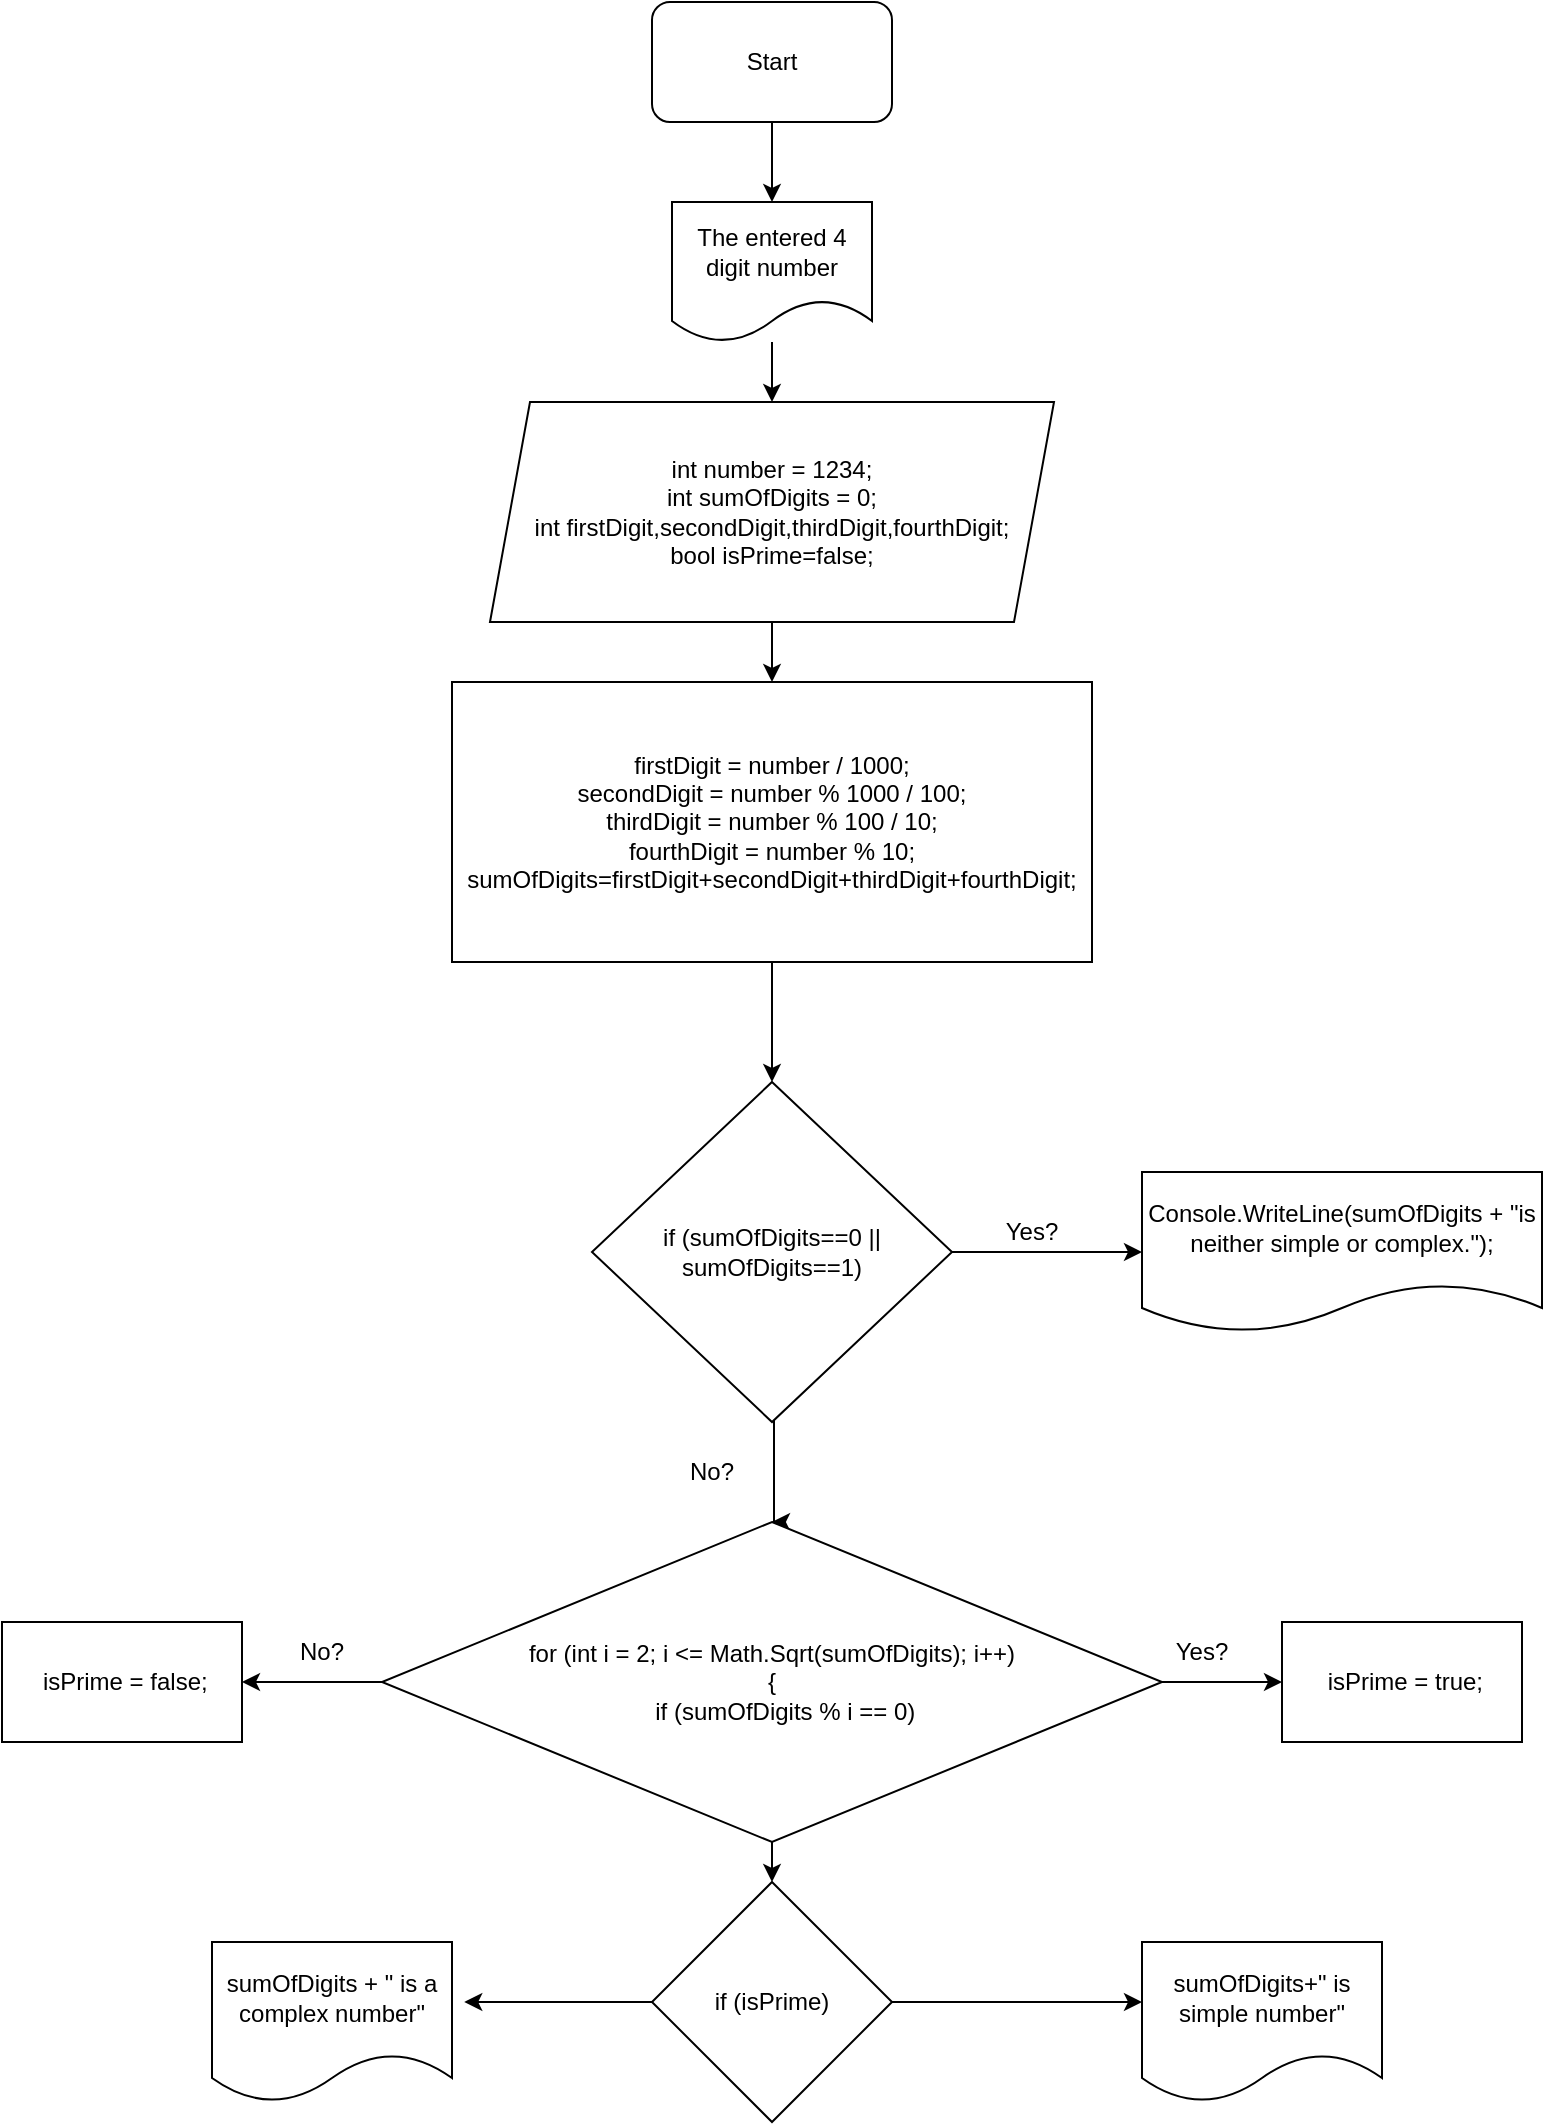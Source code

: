 <mxfile version="24.0.7" type="device">
  <diagram name="Page-1" id="YUV0za3xesc_tFQvdF2k">
    <mxGraphModel dx="1518" dy="628" grid="1" gridSize="10" guides="1" tooltips="1" connect="1" arrows="1" fold="1" page="1" pageScale="1" pageWidth="850" pageHeight="1100" math="0" shadow="0">
      <root>
        <mxCell id="0" />
        <mxCell id="1" parent="0" />
        <mxCell id="ZNlX92UJGkQ0csMX6uL1-8" style="edgeStyle=orthogonalEdgeStyle;rounded=0;orthogonalLoop=1;jettySize=auto;html=1;" edge="1" parent="1" source="ZNlX92UJGkQ0csMX6uL1-9">
          <mxGeometry relative="1" as="geometry">
            <mxPoint x="425" y="120" as="targetPoint" />
          </mxGeometry>
        </mxCell>
        <mxCell id="ZNlX92UJGkQ0csMX6uL1-9" value="Start" style="rounded=1;whiteSpace=wrap;html=1;" vertex="1" parent="1">
          <mxGeometry x="365" y="20" width="120" height="60" as="geometry" />
        </mxCell>
        <mxCell id="ZNlX92UJGkQ0csMX6uL1-10" style="edgeStyle=orthogonalEdgeStyle;rounded=0;orthogonalLoop=1;jettySize=auto;html=1;" edge="1" parent="1" source="ZNlX92UJGkQ0csMX6uL1-11">
          <mxGeometry relative="1" as="geometry">
            <mxPoint x="425" y="220" as="targetPoint" />
          </mxGeometry>
        </mxCell>
        <mxCell id="ZNlX92UJGkQ0csMX6uL1-11" value="The entered 4 digit number" style="shape=document;whiteSpace=wrap;html=1;boundedLbl=1;" vertex="1" parent="1">
          <mxGeometry x="375" y="120" width="100" height="70" as="geometry" />
        </mxCell>
        <mxCell id="ZNlX92UJGkQ0csMX6uL1-18" style="edgeStyle=orthogonalEdgeStyle;rounded=0;orthogonalLoop=1;jettySize=auto;html=1;exitX=0.5;exitY=1;exitDx=0;exitDy=0;entryX=0.5;entryY=0;entryDx=0;entryDy=0;" edge="1" parent="1" source="ZNlX92UJGkQ0csMX6uL1-13" target="ZNlX92UJGkQ0csMX6uL1-15">
          <mxGeometry relative="1" as="geometry" />
        </mxCell>
        <mxCell id="ZNlX92UJGkQ0csMX6uL1-13" value="&lt;div&gt;int number = 1234;&lt;/div&gt;&lt;div&gt;int sumOfDigits = 0;&lt;/div&gt;&lt;div&gt;int firstDigit,secondDigit,thirdDigit,fourthDigit;&lt;/div&gt;&lt;div&gt;bool isPrime=false;&lt;/div&gt;" style="shape=parallelogram;perimeter=parallelogramPerimeter;whiteSpace=wrap;html=1;fixedSize=1;" vertex="1" parent="1">
          <mxGeometry x="284" y="220" width="282" height="110" as="geometry" />
        </mxCell>
        <mxCell id="ZNlX92UJGkQ0csMX6uL1-20" style="edgeStyle=orthogonalEdgeStyle;rounded=0;orthogonalLoop=1;jettySize=auto;html=1;entryX=0.5;entryY=0;entryDx=0;entryDy=0;" edge="1" parent="1" source="ZNlX92UJGkQ0csMX6uL1-15" target="ZNlX92UJGkQ0csMX6uL1-19">
          <mxGeometry relative="1" as="geometry" />
        </mxCell>
        <mxCell id="ZNlX92UJGkQ0csMX6uL1-15" value="firstDigit = number / 1000;&#xa;secondDigit = number % 1000 / 100;&#xa;thirdDigit = number % 100 / 10;&#xa;fourthDigit = number % 10;&#xa;sumOfDigits=firstDigit+secondDigit+thirdDigit+fourthDigit;" style="rounded=0;whiteSpace=wrap;html=1;" vertex="1" parent="1">
          <mxGeometry x="265" y="360" width="320" height="140" as="geometry" />
        </mxCell>
        <mxCell id="ZNlX92UJGkQ0csMX6uL1-22" style="edgeStyle=orthogonalEdgeStyle;rounded=0;orthogonalLoop=1;jettySize=auto;html=1;entryX=0;entryY=0.5;entryDx=0;entryDy=0;" edge="1" parent="1" source="ZNlX92UJGkQ0csMX6uL1-19" target="ZNlX92UJGkQ0csMX6uL1-21">
          <mxGeometry relative="1" as="geometry" />
        </mxCell>
        <mxCell id="ZNlX92UJGkQ0csMX6uL1-25" style="edgeStyle=orthogonalEdgeStyle;rounded=0;orthogonalLoop=1;jettySize=auto;html=1;entryX=0.5;entryY=0;entryDx=0;entryDy=0;" edge="1" parent="1" source="ZNlX92UJGkQ0csMX6uL1-19" target="ZNlX92UJGkQ0csMX6uL1-24">
          <mxGeometry relative="1" as="geometry">
            <Array as="points">
              <mxPoint x="426" y="750" />
              <mxPoint x="426" y="750" />
            </Array>
          </mxGeometry>
        </mxCell>
        <mxCell id="ZNlX92UJGkQ0csMX6uL1-19" value="if (sumOfDigits==0 || sumOfDigits==1)" style="rhombus;whiteSpace=wrap;html=1;" vertex="1" parent="1">
          <mxGeometry x="335" y="560" width="180" height="170" as="geometry" />
        </mxCell>
        <mxCell id="ZNlX92UJGkQ0csMX6uL1-21" value="Console.WriteLine(sumOfDigits + &quot;is neither simple or complex.&quot;);" style="shape=document;whiteSpace=wrap;html=1;boundedLbl=1;" vertex="1" parent="1">
          <mxGeometry x="610" y="605" width="200" height="80" as="geometry" />
        </mxCell>
        <mxCell id="ZNlX92UJGkQ0csMX6uL1-23" value="Yes?" style="text;html=1;align=center;verticalAlign=middle;whiteSpace=wrap;rounded=0;" vertex="1" parent="1">
          <mxGeometry x="525" y="620" width="60" height="30" as="geometry" />
        </mxCell>
        <mxCell id="ZNlX92UJGkQ0csMX6uL1-29" style="edgeStyle=orthogonalEdgeStyle;rounded=0;orthogonalLoop=1;jettySize=auto;html=1;" edge="1" parent="1" source="ZNlX92UJGkQ0csMX6uL1-24" target="ZNlX92UJGkQ0csMX6uL1-28">
          <mxGeometry relative="1" as="geometry" />
        </mxCell>
        <mxCell id="ZNlX92UJGkQ0csMX6uL1-31" style="edgeStyle=orthogonalEdgeStyle;rounded=0;orthogonalLoop=1;jettySize=auto;html=1;entryX=1;entryY=0.5;entryDx=0;entryDy=0;" edge="1" parent="1" source="ZNlX92UJGkQ0csMX6uL1-24" target="ZNlX92UJGkQ0csMX6uL1-30">
          <mxGeometry relative="1" as="geometry" />
        </mxCell>
        <mxCell id="ZNlX92UJGkQ0csMX6uL1-36" style="edgeStyle=orthogonalEdgeStyle;rounded=0;orthogonalLoop=1;jettySize=auto;html=1;exitX=0.5;exitY=1;exitDx=0;exitDy=0;entryX=0.5;entryY=0;entryDx=0;entryDy=0;" edge="1" parent="1" source="ZNlX92UJGkQ0csMX6uL1-24" target="ZNlX92UJGkQ0csMX6uL1-35">
          <mxGeometry relative="1" as="geometry" />
        </mxCell>
        <mxCell id="ZNlX92UJGkQ0csMX6uL1-24" value="for (int i = 2; i &amp;lt;= Math.Sqrt(sumOfDigits); i++)&lt;br&gt;{&lt;br&gt;&amp;nbsp; &amp;nbsp; if (sumOfDigits % i == 0)" style="rhombus;whiteSpace=wrap;html=1;" vertex="1" parent="1">
          <mxGeometry x="230" y="780" width="390" height="160" as="geometry" />
        </mxCell>
        <mxCell id="ZNlX92UJGkQ0csMX6uL1-27" value="No?" style="text;html=1;align=center;verticalAlign=middle;whiteSpace=wrap;rounded=0;" vertex="1" parent="1">
          <mxGeometry x="365" y="740" width="60" height="30" as="geometry" />
        </mxCell>
        <mxCell id="ZNlX92UJGkQ0csMX6uL1-28" value="&amp;nbsp;isPrime = true;" style="rounded=0;whiteSpace=wrap;html=1;" vertex="1" parent="1">
          <mxGeometry x="680" y="830" width="120" height="60" as="geometry" />
        </mxCell>
        <mxCell id="ZNlX92UJGkQ0csMX6uL1-30" value="&amp;nbsp;isPrime = false;" style="rounded=0;whiteSpace=wrap;html=1;" vertex="1" parent="1">
          <mxGeometry x="40" y="830" width="120" height="60" as="geometry" />
        </mxCell>
        <mxCell id="ZNlX92UJGkQ0csMX6uL1-32" value="No?" style="text;html=1;align=center;verticalAlign=middle;whiteSpace=wrap;rounded=0;" vertex="1" parent="1">
          <mxGeometry x="170" y="830" width="60" height="30" as="geometry" />
        </mxCell>
        <mxCell id="ZNlX92UJGkQ0csMX6uL1-34" value="Yes?" style="text;html=1;align=center;verticalAlign=middle;whiteSpace=wrap;rounded=0;" vertex="1" parent="1">
          <mxGeometry x="610" y="830" width="60" height="30" as="geometry" />
        </mxCell>
        <mxCell id="ZNlX92UJGkQ0csMX6uL1-35" value="if (isPrime)" style="rhombus;whiteSpace=wrap;html=1;" vertex="1" parent="1">
          <mxGeometry x="365" y="960" width="120" height="120" as="geometry" />
        </mxCell>
        <mxCell id="ZNlX92UJGkQ0csMX6uL1-38" value="sumOfDigits + &quot; is a complex number&quot;" style="shape=document;whiteSpace=wrap;html=1;boundedLbl=1;" vertex="1" parent="1">
          <mxGeometry x="145" y="990" width="120" height="80" as="geometry" />
        </mxCell>
        <mxCell id="ZNlX92UJGkQ0csMX6uL1-39" value="sumOfDigits+&quot; is simple number&quot;" style="shape=document;whiteSpace=wrap;html=1;boundedLbl=1;" vertex="1" parent="1">
          <mxGeometry x="610" y="990" width="120" height="80" as="geometry" />
        </mxCell>
        <mxCell id="ZNlX92UJGkQ0csMX6uL1-40" style="edgeStyle=orthogonalEdgeStyle;rounded=0;orthogonalLoop=1;jettySize=auto;html=1;entryX=0;entryY=0.375;entryDx=0;entryDy=0;entryPerimeter=0;" edge="1" parent="1" source="ZNlX92UJGkQ0csMX6uL1-35" target="ZNlX92UJGkQ0csMX6uL1-39">
          <mxGeometry relative="1" as="geometry" />
        </mxCell>
        <mxCell id="ZNlX92UJGkQ0csMX6uL1-41" style="edgeStyle=orthogonalEdgeStyle;rounded=0;orthogonalLoop=1;jettySize=auto;html=1;exitX=0;exitY=0.5;exitDx=0;exitDy=0;entryX=1.051;entryY=0.375;entryDx=0;entryDy=0;entryPerimeter=0;" edge="1" parent="1" source="ZNlX92UJGkQ0csMX6uL1-35" target="ZNlX92UJGkQ0csMX6uL1-38">
          <mxGeometry relative="1" as="geometry" />
        </mxCell>
      </root>
    </mxGraphModel>
  </diagram>
</mxfile>
